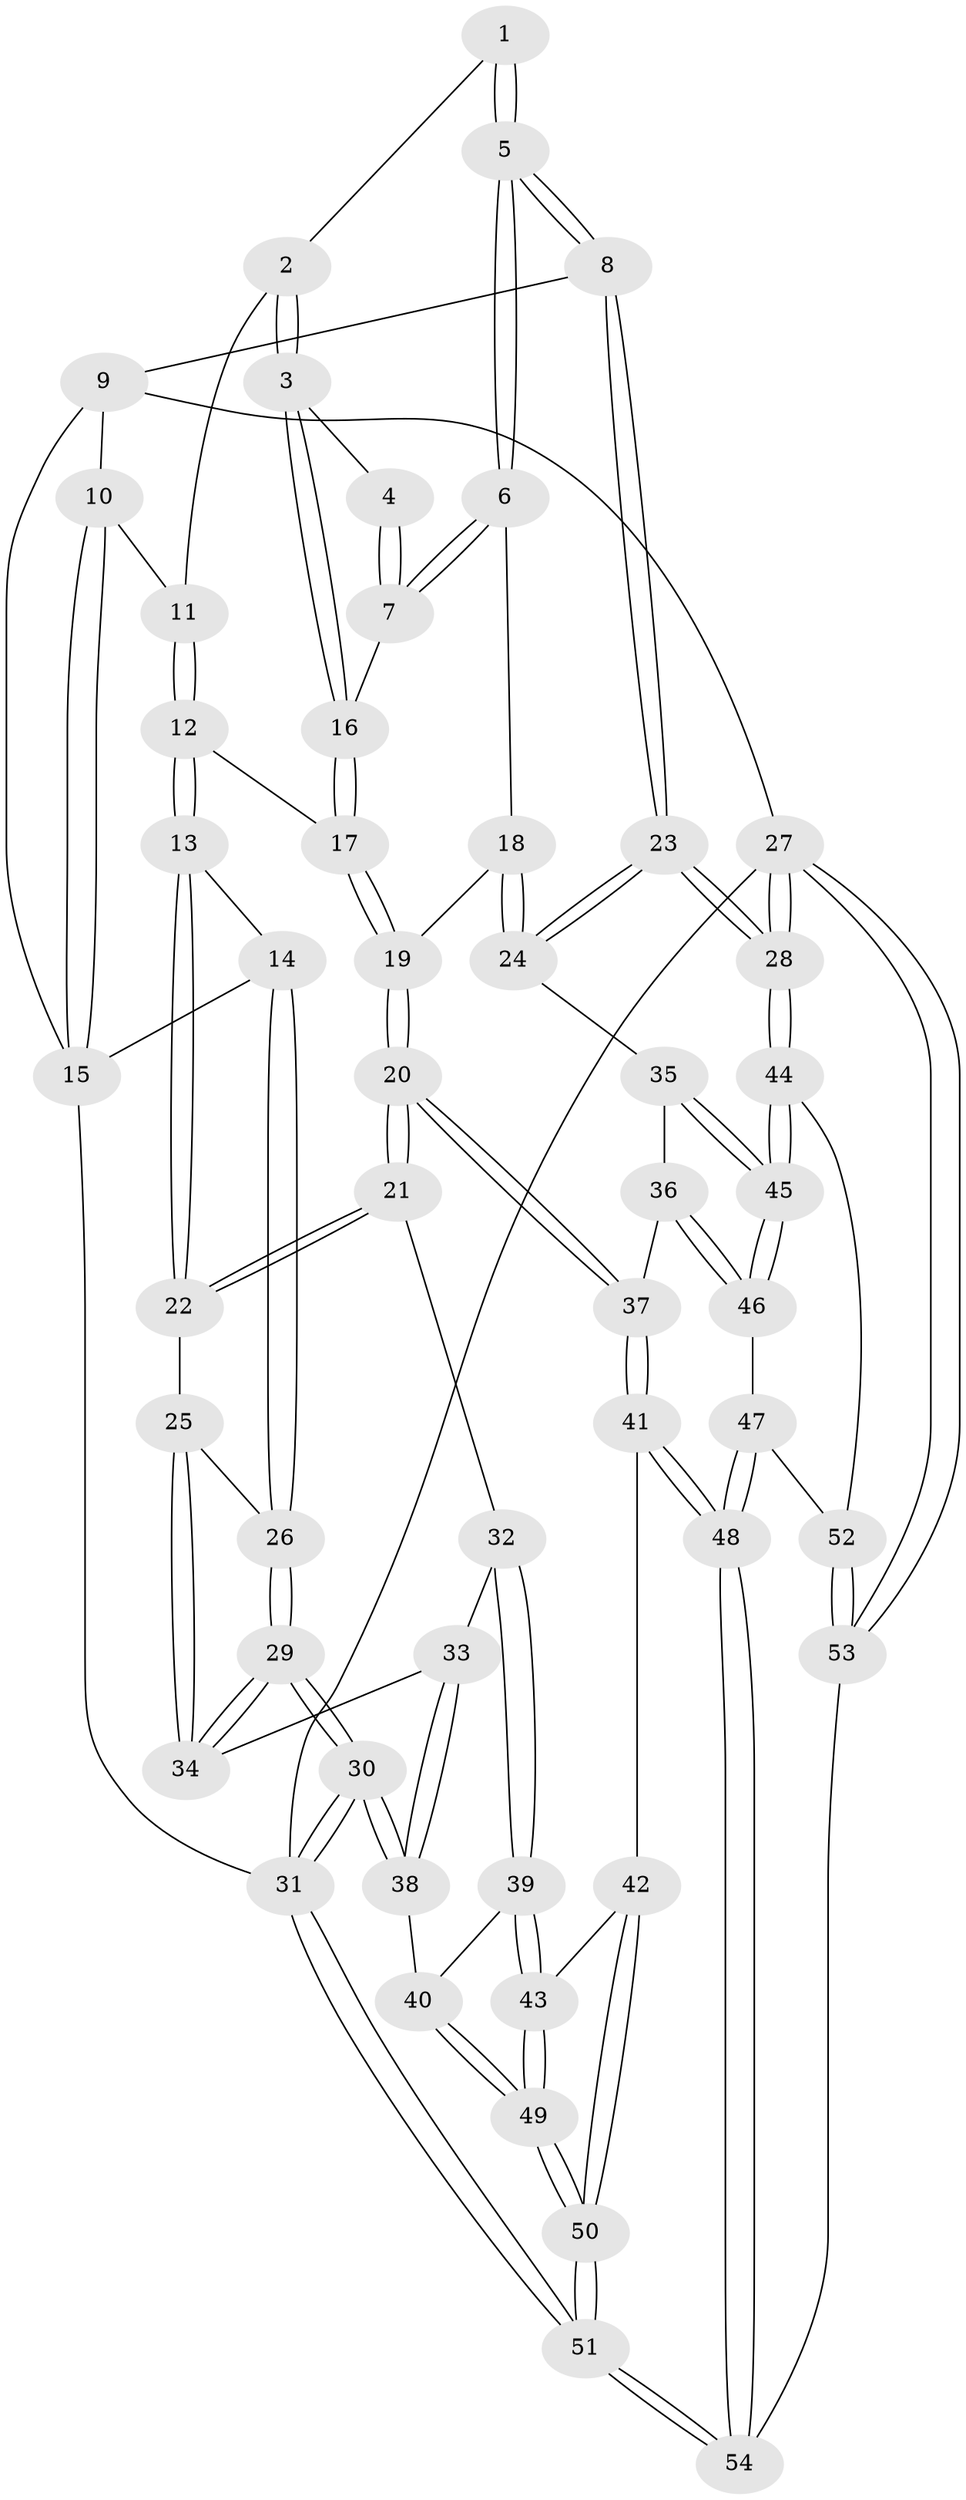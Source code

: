 // Generated by graph-tools (version 1.1) at 2025/51/03/09/25 03:51:00]
// undirected, 54 vertices, 132 edges
graph export_dot {
graph [start="1"]
  node [color=gray90,style=filled];
  1 [pos="+0.6617631013950752+0.11389408418337303"];
  2 [pos="+0.32896512471592204+0.0360744425097327"];
  3 [pos="+0.49450796886665455+0.19951558488423787"];
  4 [pos="+0.6092919366462604+0.15858714777866445"];
  5 [pos="+1+0"];
  6 [pos="+0.6365328604354554+0.3310063077310645"];
  7 [pos="+0.6150642208125162+0.29368578248511906"];
  8 [pos="+1+0"];
  9 [pos="+1+0"];
  10 [pos="+0.24908956020849757+0"];
  11 [pos="+0.2738475725606024+0"];
  12 [pos="+0.2768237394087556+0.3329659665197858"];
  13 [pos="+0.2429738381080951+0.36357222326461525"];
  14 [pos="+0+0"];
  15 [pos="+0+0"];
  16 [pos="+0.49426805736249685+0.22588931043971094"];
  17 [pos="+0.443827559025698+0.37166958045473514"];
  18 [pos="+0.6203500488699961+0.3947567194624216"];
  19 [pos="+0.5027492473109741+0.43699092091865627"];
  20 [pos="+0.47352017324196066+0.6252340961517348"];
  21 [pos="+0.3417012370754912+0.5935298435558352"];
  22 [pos="+0.20885733344642643+0.40885461450251"];
  23 [pos="+1+0.4240627957305625"];
  24 [pos="+0.857810119955089+0.5175274309526238"];
  25 [pos="+0.17566679363271703+0.4227234523462923"];
  26 [pos="+0+0.1608161883374951"];
  27 [pos="+1+1"];
  28 [pos="+1+1"];
  29 [pos="+0+0.5706499640155731"];
  30 [pos="+0+0.6667820536724669"];
  31 [pos="+0+1"];
  32 [pos="+0.23300118252533586+0.6502454304444845"];
  33 [pos="+0.1498113415868225+0.6276562198072372"];
  34 [pos="+0.1192625035127554+0.5123948071964696"];
  35 [pos="+0.8433349856556605+0.5371184247319652"];
  36 [pos="+0.5521660937582947+0.684252556945878"];
  37 [pos="+0.5010253356613531+0.6742325030018712"];
  38 [pos="+0.06253810696301167+0.7307496395976069"];
  39 [pos="+0.24759075731002086+0.7873398540733835"];
  40 [pos="+0.09249344676266069+0.7756898632034888"];
  41 [pos="+0.41293467355621755+0.8179281402469454"];
  42 [pos="+0.4092118285439733+0.818399333614654"];
  43 [pos="+0.2698575854388452+0.8071329881951314"];
  44 [pos="+0.8241557687399321+0.8479301485165366"];
  45 [pos="+0.8216779860580021+0.8443002286638693"];
  46 [pos="+0.6454800236208862+0.7882675640403526"];
  47 [pos="+0.6304644308008254+0.8493805754581685"];
  48 [pos="+0.4931427367241009+1"];
  49 [pos="+0.07275194337992943+1"];
  50 [pos="+0.051600851862235377+1"];
  51 [pos="+0.02803045814599704+1"];
  52 [pos="+0.6622498721702952+0.925050917263607"];
  53 [pos="+0.6081139468464098+1"];
  54 [pos="+0.5102129660999163+1"];
  1 -- 2;
  1 -- 5;
  1 -- 5;
  2 -- 3;
  2 -- 3;
  2 -- 11;
  3 -- 4;
  3 -- 16;
  3 -- 16;
  4 -- 7;
  4 -- 7;
  5 -- 6;
  5 -- 6;
  5 -- 8;
  5 -- 8;
  6 -- 7;
  6 -- 7;
  6 -- 18;
  7 -- 16;
  8 -- 9;
  8 -- 23;
  8 -- 23;
  9 -- 10;
  9 -- 27;
  9 -- 15;
  10 -- 11;
  10 -- 15;
  10 -- 15;
  11 -- 12;
  11 -- 12;
  12 -- 13;
  12 -- 13;
  12 -- 17;
  13 -- 14;
  13 -- 22;
  13 -- 22;
  14 -- 15;
  14 -- 26;
  14 -- 26;
  15 -- 31;
  16 -- 17;
  16 -- 17;
  17 -- 19;
  17 -- 19;
  18 -- 19;
  18 -- 24;
  18 -- 24;
  19 -- 20;
  19 -- 20;
  20 -- 21;
  20 -- 21;
  20 -- 37;
  20 -- 37;
  21 -- 22;
  21 -- 22;
  21 -- 32;
  22 -- 25;
  23 -- 24;
  23 -- 24;
  23 -- 28;
  23 -- 28;
  24 -- 35;
  25 -- 26;
  25 -- 34;
  25 -- 34;
  26 -- 29;
  26 -- 29;
  27 -- 28;
  27 -- 28;
  27 -- 53;
  27 -- 53;
  27 -- 31;
  28 -- 44;
  28 -- 44;
  29 -- 30;
  29 -- 30;
  29 -- 34;
  29 -- 34;
  30 -- 31;
  30 -- 31;
  30 -- 38;
  30 -- 38;
  31 -- 51;
  31 -- 51;
  32 -- 33;
  32 -- 39;
  32 -- 39;
  33 -- 34;
  33 -- 38;
  33 -- 38;
  35 -- 36;
  35 -- 45;
  35 -- 45;
  36 -- 37;
  36 -- 46;
  36 -- 46;
  37 -- 41;
  37 -- 41;
  38 -- 40;
  39 -- 40;
  39 -- 43;
  39 -- 43;
  40 -- 49;
  40 -- 49;
  41 -- 42;
  41 -- 48;
  41 -- 48;
  42 -- 43;
  42 -- 50;
  42 -- 50;
  43 -- 49;
  43 -- 49;
  44 -- 45;
  44 -- 45;
  44 -- 52;
  45 -- 46;
  45 -- 46;
  46 -- 47;
  47 -- 48;
  47 -- 48;
  47 -- 52;
  48 -- 54;
  48 -- 54;
  49 -- 50;
  49 -- 50;
  50 -- 51;
  50 -- 51;
  51 -- 54;
  51 -- 54;
  52 -- 53;
  52 -- 53;
  53 -- 54;
}

